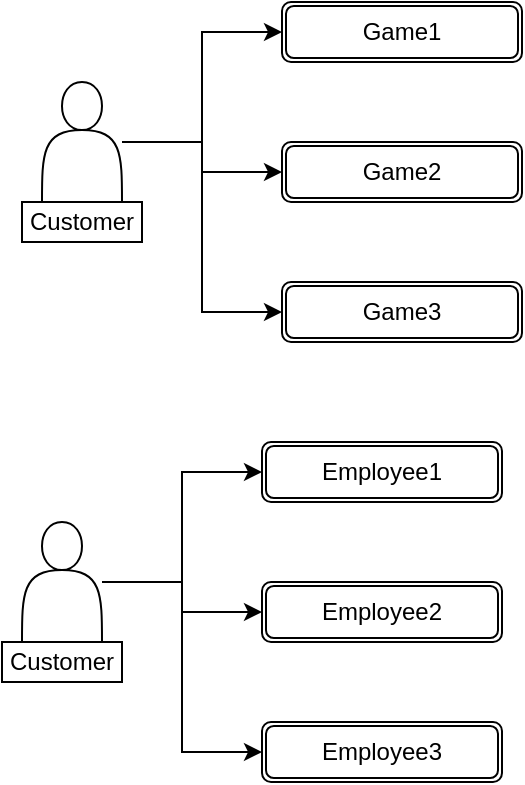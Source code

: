 <mxfile version="20.2.2" type="github">
  <diagram id="C5RBs43oDa-KdzZeNtuy" name="Page-1">
    <mxGraphModel dx="782" dy="460" grid="1" gridSize="10" guides="1" tooltips="1" connect="1" arrows="1" fold="1" page="1" pageScale="1" pageWidth="827" pageHeight="1169" math="0" shadow="0">
      <root>
        <mxCell id="WIyWlLk6GJQsqaUBKTNV-0" />
        <mxCell id="WIyWlLk6GJQsqaUBKTNV-1" parent="WIyWlLk6GJQsqaUBKTNV-0" />
        <mxCell id="aoPp3APWdgzhh4fO1Ms5-3" style="edgeStyle=orthogonalEdgeStyle;rounded=0;orthogonalLoop=1;jettySize=auto;html=1;entryX=0;entryY=0.5;entryDx=0;entryDy=0;" parent="WIyWlLk6GJQsqaUBKTNV-1" source="aoPp3APWdgzhh4fO1Ms5-0" target="aoPp3APWdgzhh4fO1Ms5-2" edge="1">
          <mxGeometry relative="1" as="geometry" />
        </mxCell>
        <mxCell id="aoPp3APWdgzhh4fO1Ms5-6" style="edgeStyle=orthogonalEdgeStyle;rounded=0;orthogonalLoop=1;jettySize=auto;html=1;entryX=0;entryY=0.5;entryDx=0;entryDy=0;" parent="WIyWlLk6GJQsqaUBKTNV-1" source="aoPp3APWdgzhh4fO1Ms5-0" target="aoPp3APWdgzhh4fO1Ms5-4" edge="1">
          <mxGeometry relative="1" as="geometry" />
        </mxCell>
        <mxCell id="aoPp3APWdgzhh4fO1Ms5-7" style="edgeStyle=orthogonalEdgeStyle;rounded=0;orthogonalLoop=1;jettySize=auto;html=1;entryX=0;entryY=0.5;entryDx=0;entryDy=0;" parent="WIyWlLk6GJQsqaUBKTNV-1" source="aoPp3APWdgzhh4fO1Ms5-0" target="aoPp3APWdgzhh4fO1Ms5-5" edge="1">
          <mxGeometry relative="1" as="geometry" />
        </mxCell>
        <mxCell id="aoPp3APWdgzhh4fO1Ms5-0" value="" style="shape=actor;whiteSpace=wrap;html=1;" parent="WIyWlLk6GJQsqaUBKTNV-1" vertex="1">
          <mxGeometry x="70" y="80" width="40" height="60" as="geometry" />
        </mxCell>
        <mxCell id="aoPp3APWdgzhh4fO1Ms5-2" value="Game1" style="shape=ext;double=1;rounded=1;whiteSpace=wrap;html=1;" parent="WIyWlLk6GJQsqaUBKTNV-1" vertex="1">
          <mxGeometry x="190" y="40" width="120" height="30" as="geometry" />
        </mxCell>
        <mxCell id="aoPp3APWdgzhh4fO1Ms5-4" value="Game2" style="shape=ext;double=1;rounded=1;whiteSpace=wrap;html=1;" parent="WIyWlLk6GJQsqaUBKTNV-1" vertex="1">
          <mxGeometry x="190" y="110" width="120" height="30" as="geometry" />
        </mxCell>
        <mxCell id="aoPp3APWdgzhh4fO1Ms5-5" value="Game3" style="shape=ext;double=1;rounded=1;whiteSpace=wrap;html=1;" parent="WIyWlLk6GJQsqaUBKTNV-1" vertex="1">
          <mxGeometry x="190" y="180" width="120" height="30" as="geometry" />
        </mxCell>
        <mxCell id="aoPp3APWdgzhh4fO1Ms5-8" value="Customer" style="whiteSpace=wrap;html=1;" parent="WIyWlLk6GJQsqaUBKTNV-1" vertex="1">
          <mxGeometry x="60" y="140" width="60" height="20" as="geometry" />
        </mxCell>
        <mxCell id="aoPp3APWdgzhh4fO1Ms5-10" style="edgeStyle=orthogonalEdgeStyle;rounded=0;orthogonalLoop=1;jettySize=auto;html=1;entryX=0;entryY=0.5;entryDx=0;entryDy=0;" parent="WIyWlLk6GJQsqaUBKTNV-1" source="aoPp3APWdgzhh4fO1Ms5-13" target="aoPp3APWdgzhh4fO1Ms5-14" edge="1">
          <mxGeometry relative="1" as="geometry" />
        </mxCell>
        <mxCell id="aoPp3APWdgzhh4fO1Ms5-11" style="edgeStyle=orthogonalEdgeStyle;rounded=0;orthogonalLoop=1;jettySize=auto;html=1;entryX=0;entryY=0.5;entryDx=0;entryDy=0;" parent="WIyWlLk6GJQsqaUBKTNV-1" source="aoPp3APWdgzhh4fO1Ms5-13" target="aoPp3APWdgzhh4fO1Ms5-15" edge="1">
          <mxGeometry relative="1" as="geometry" />
        </mxCell>
        <mxCell id="aoPp3APWdgzhh4fO1Ms5-12" style="edgeStyle=orthogonalEdgeStyle;rounded=0;orthogonalLoop=1;jettySize=auto;html=1;entryX=0;entryY=0.5;entryDx=0;entryDy=0;" parent="WIyWlLk6GJQsqaUBKTNV-1" source="aoPp3APWdgzhh4fO1Ms5-13" target="aoPp3APWdgzhh4fO1Ms5-16" edge="1">
          <mxGeometry relative="1" as="geometry" />
        </mxCell>
        <mxCell id="aoPp3APWdgzhh4fO1Ms5-13" value="" style="shape=actor;whiteSpace=wrap;html=1;" parent="WIyWlLk6GJQsqaUBKTNV-1" vertex="1">
          <mxGeometry x="60" y="300" width="40" height="60" as="geometry" />
        </mxCell>
        <mxCell id="aoPp3APWdgzhh4fO1Ms5-14" value="Employee1" style="shape=ext;double=1;rounded=1;whiteSpace=wrap;html=1;" parent="WIyWlLk6GJQsqaUBKTNV-1" vertex="1">
          <mxGeometry x="180" y="260" width="120" height="30" as="geometry" />
        </mxCell>
        <mxCell id="aoPp3APWdgzhh4fO1Ms5-15" value="Employee2" style="shape=ext;double=1;rounded=1;whiteSpace=wrap;html=1;" parent="WIyWlLk6GJQsqaUBKTNV-1" vertex="1">
          <mxGeometry x="180" y="330" width="120" height="30" as="geometry" />
        </mxCell>
        <mxCell id="aoPp3APWdgzhh4fO1Ms5-16" value="Employee3" style="shape=ext;double=1;rounded=1;whiteSpace=wrap;html=1;" parent="WIyWlLk6GJQsqaUBKTNV-1" vertex="1">
          <mxGeometry x="180" y="400" width="120" height="30" as="geometry" />
        </mxCell>
        <mxCell id="aoPp3APWdgzhh4fO1Ms5-17" value="Customer" style="whiteSpace=wrap;html=1;" parent="WIyWlLk6GJQsqaUBKTNV-1" vertex="1">
          <mxGeometry x="50" y="360" width="60" height="20" as="geometry" />
        </mxCell>
      </root>
    </mxGraphModel>
  </diagram>
</mxfile>
